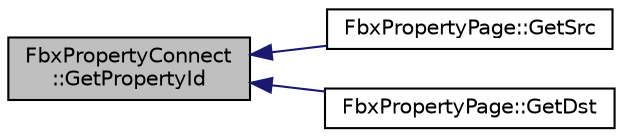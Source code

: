 digraph "FbxPropertyConnect::GetPropertyId"
{
  edge [fontname="Helvetica",fontsize="10",labelfontname="Helvetica",labelfontsize="10"];
  node [fontname="Helvetica",fontsize="10",shape=record];
  rankdir="LR";
  Node47 [label="FbxPropertyConnect\l::GetPropertyId",height=0.2,width=0.4,color="black", fillcolor="grey75", style="filled", fontcolor="black"];
  Node47 -> Node48 [dir="back",color="midnightblue",fontsize="10",style="solid"];
  Node48 [label="FbxPropertyPage::GetSrc",height=0.2,width=0.4,color="black", fillcolor="white", style="filled",URL="$class_fbx_property_page.html#aafbff3be58063db0f4c08fc020ad5eb8"];
  Node47 -> Node49 [dir="back",color="midnightblue",fontsize="10",style="solid"];
  Node49 [label="FbxPropertyPage::GetDst",height=0.2,width=0.4,color="black", fillcolor="white", style="filled",URL="$class_fbx_property_page.html#af13a1f816102911f882837c77caa4d38"];
}
